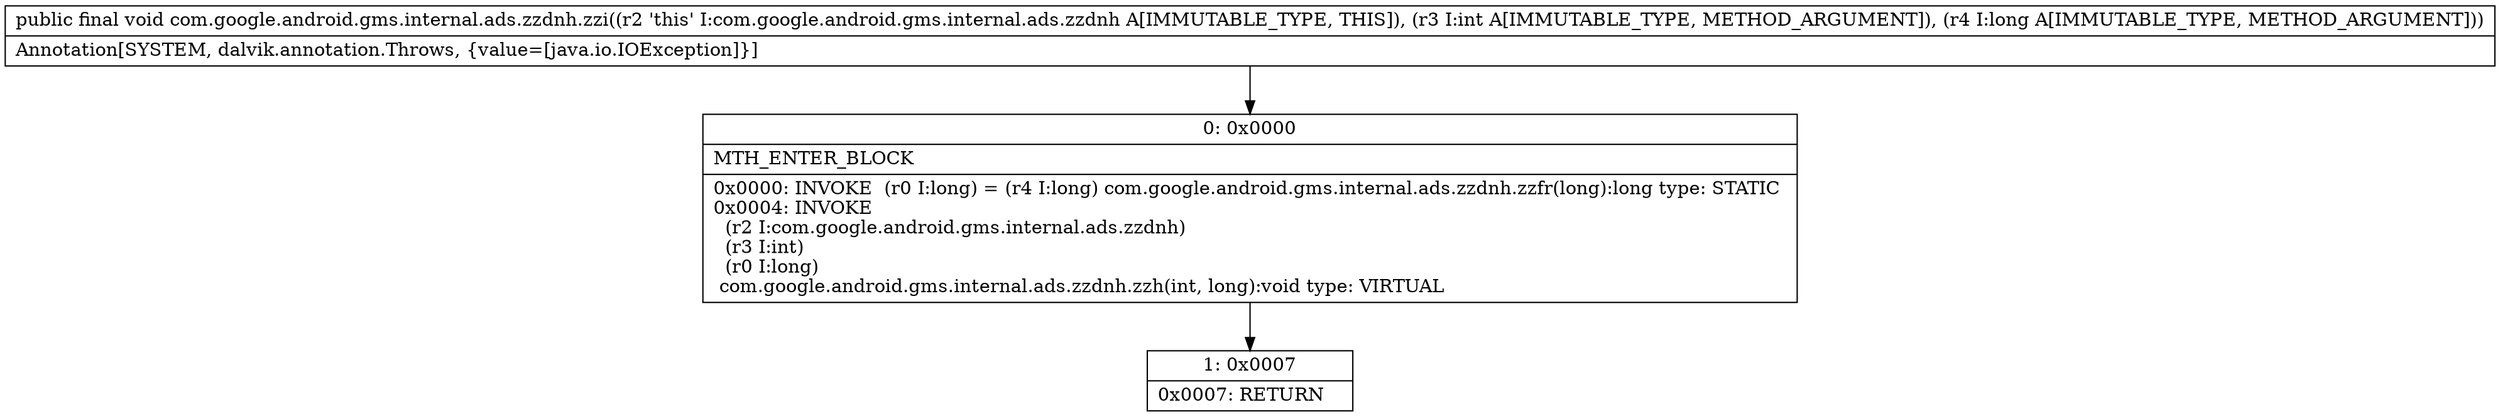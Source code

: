 digraph "CFG forcom.google.android.gms.internal.ads.zzdnh.zzi(IJ)V" {
Node_0 [shape=record,label="{0\:\ 0x0000|MTH_ENTER_BLOCK\l|0x0000: INVOKE  (r0 I:long) = (r4 I:long) com.google.android.gms.internal.ads.zzdnh.zzfr(long):long type: STATIC \l0x0004: INVOKE  \l  (r2 I:com.google.android.gms.internal.ads.zzdnh)\l  (r3 I:int)\l  (r0 I:long)\l com.google.android.gms.internal.ads.zzdnh.zzh(int, long):void type: VIRTUAL \l}"];
Node_1 [shape=record,label="{1\:\ 0x0007|0x0007: RETURN   \l}"];
MethodNode[shape=record,label="{public final void com.google.android.gms.internal.ads.zzdnh.zzi((r2 'this' I:com.google.android.gms.internal.ads.zzdnh A[IMMUTABLE_TYPE, THIS]), (r3 I:int A[IMMUTABLE_TYPE, METHOD_ARGUMENT]), (r4 I:long A[IMMUTABLE_TYPE, METHOD_ARGUMENT]))  | Annotation[SYSTEM, dalvik.annotation.Throws, \{value=[java.io.IOException]\}]\l}"];
MethodNode -> Node_0;
Node_0 -> Node_1;
}

